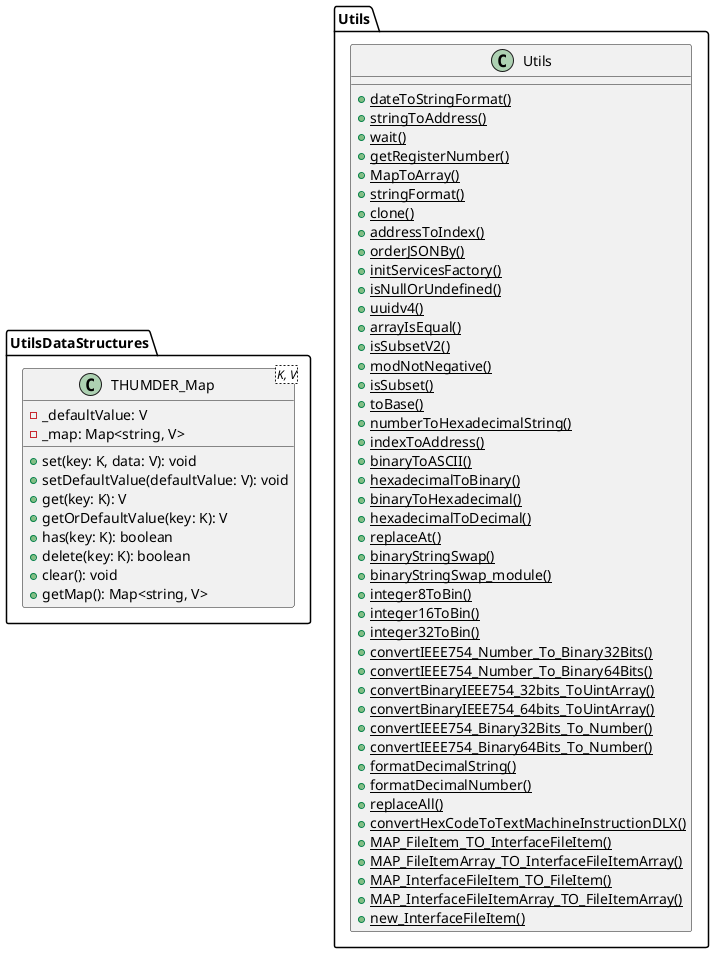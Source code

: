 @startuml
'https://plantuml.com/class-diagram


namespace UtilsDataStructures {
    class THUMDER_Map<K, V> {
        -_defaultValue: V
        -_map: Map<string, V>
        +set(key: K, data: V): void
        +setDefaultValue(defaultValue: V): void
        +get(key: K): V
        +getOrDefaultValue(key: K): V
        +has(key: K): boolean
        +delete(key: K): boolean
        +clear(): void
        +getMap(): Map<string, V>
    }
}

namespace Utils {
  class Utils {
    + {static} dateToStringFormat()
    + {static} stringToAddress()
    + {static} wait()
    + {static} getRegisterNumber()
    + {static} MapToArray()
    + {static} stringFormat()
    + {static} clone()
    + {static} addressToIndex()
    + {static} orderJSONBy()
    + {static} initServicesFactory()
    + {static} isNullOrUndefined()
    + {static} uuidv4()
    + {static} arrayIsEqual()
    + {static} isSubsetV2()
    + {static} modNotNegative()
    + {static} isSubset()
    + {static} toBase()
    + {static} numberToHexadecimalString()
    + {static} indexToAddress()
    + {static} binaryToASCII()
    + {static} hexadecimalToBinary()
    + {static} binaryToHexadecimal()
    + {static} hexadecimalToDecimal()
    + {static} replaceAt()
    + {static} binaryStringSwap()
    + {static} binaryStringSwap_module()
    + {static} integer8ToBin()
    + {static} integer16ToBin()
    + {static} integer32ToBin()
    + {static} convertIEEE754_Number_To_Binary32Bits()
    + {static} convertIEEE754_Number_To_Binary64Bits()
    + {static} convertBinaryIEEE754_32bits_ToUintArray()
    + {static} convertBinaryIEEE754_64bits_ToUintArray()
    + {static} convertIEEE754_Binary32Bits_To_Number()
    + {static} convertIEEE754_Binary64Bits_To_Number()
    + {static} formatDecimalString()
    + {static} formatDecimalNumber()
    + {static} replaceAll()
    + {static} convertHexCodeToTextMachineInstructionDLX()
    + {static} MAP_FileItem_TO_InterfaceFileItem()
    + {static} MAP_FileItemArray_TO_InterfaceFileItemArray()
    + {static} MAP_InterfaceFileItem_TO_FileItem()
    + {static} MAP_InterfaceFileItemArray_TO_FileItemArray()
    + {static} new_InterfaceFileItem()
  }
}
@enduml
